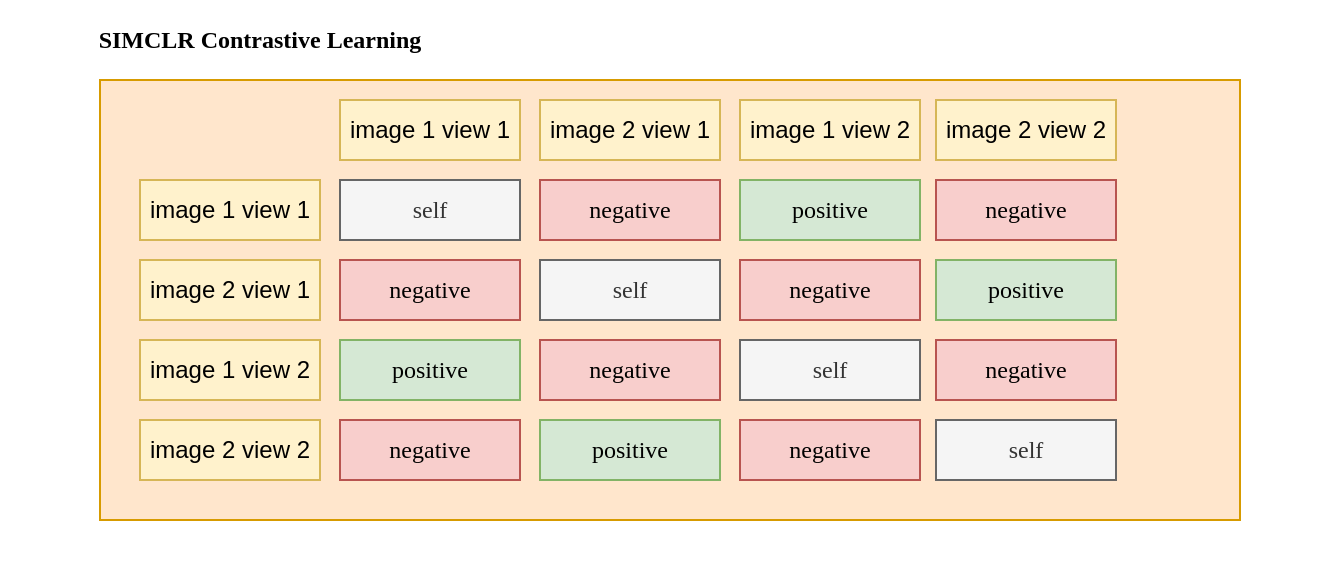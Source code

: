 <mxfile version="12.4.8" type="device"><diagram id="FhzHdBPky-cA_gSX1oRv" name="Page-1"><mxGraphModel dx="1092" dy="637" grid="1" gridSize="10" guides="1" tooltips="1" connect="1" arrows="1" fold="1" page="1" pageScale="1" pageWidth="850" pageHeight="1100" math="0" shadow="0"><root><mxCell id="0"/><mxCell id="1" parent="0"/><mxCell id="T_IgmnhfteFd_SgF41W9-24" value="" style="rounded=0;whiteSpace=wrap;html=1;strokeColor=none;" parent="1" vertex="1"><mxGeometry x="50" y="160" width="670" height="290" as="geometry"/></mxCell><mxCell id="T_IgmnhfteFd_SgF41W9-21" value="" style="rounded=0;whiteSpace=wrap;html=1;fillColor=#ffe6cc;strokeColor=#d79b00;" parent="1" vertex="1"><mxGeometry x="100" y="200" width="570" height="220" as="geometry"/></mxCell><mxCell id="G5uNG1ioObkY1G2_hWBr-1" value="image 1 view 1" style="text;html=1;strokeColor=#d6b656;fillColor=#fff2cc;align=center;verticalAlign=middle;whiteSpace=wrap;rounded=0;" vertex="1" parent="1"><mxGeometry x="120" y="250" width="90" height="30" as="geometry"/></mxCell><mxCell id="G5uNG1ioObkY1G2_hWBr-2" value="image 2 view 1" style="text;html=1;strokeColor=#d6b656;fillColor=#fff2cc;align=center;verticalAlign=middle;whiteSpace=wrap;rounded=0;" vertex="1" parent="1"><mxGeometry x="120" y="290" width="90" height="30" as="geometry"/></mxCell><mxCell id="G5uNG1ioObkY1G2_hWBr-3" value="image 1 view 2" style="text;html=1;strokeColor=#d6b656;fillColor=#fff2cc;align=center;verticalAlign=middle;whiteSpace=wrap;rounded=0;" vertex="1" parent="1"><mxGeometry x="120" y="330" width="90" height="30" as="geometry"/></mxCell><mxCell id="G5uNG1ioObkY1G2_hWBr-4" value="image 2 view 2" style="text;html=1;strokeColor=#d6b656;fillColor=#fff2cc;align=center;verticalAlign=middle;whiteSpace=wrap;rounded=0;" vertex="1" parent="1"><mxGeometry x="120" y="370" width="90" height="30" as="geometry"/></mxCell><mxCell id="G5uNG1ioObkY1G2_hWBr-5" value="image 1 view 1" style="text;html=1;strokeColor=#d6b656;fillColor=#fff2cc;align=center;verticalAlign=middle;whiteSpace=wrap;rounded=0;" vertex="1" parent="1"><mxGeometry x="220" y="210" width="90" height="30" as="geometry"/></mxCell><mxCell id="G5uNG1ioObkY1G2_hWBr-6" value="image 2 view 1" style="text;html=1;strokeColor=#d6b656;fillColor=#fff2cc;align=center;verticalAlign=middle;whiteSpace=wrap;rounded=0;" vertex="1" parent="1"><mxGeometry x="320" y="210" width="90" height="30" as="geometry"/></mxCell><mxCell id="G5uNG1ioObkY1G2_hWBr-7" value="image 1 view 2" style="text;html=1;strokeColor=#d6b656;fillColor=#fff2cc;align=center;verticalAlign=middle;whiteSpace=wrap;rounded=0;" vertex="1" parent="1"><mxGeometry x="420" y="210" width="90" height="30" as="geometry"/></mxCell><mxCell id="G5uNG1ioObkY1G2_hWBr-8" value="image 2 view 2" style="text;html=1;strokeColor=#d6b656;fillColor=#fff2cc;align=center;verticalAlign=middle;whiteSpace=wrap;rounded=0;" vertex="1" parent="1"><mxGeometry x="518" y="210" width="90" height="30" as="geometry"/></mxCell><mxCell id="G5uNG1ioObkY1G2_hWBr-9" value="&lt;font face=&quot;Verdana&quot;&gt;self&lt;/font&gt;" style="text;html=1;align=center;verticalAlign=middle;whiteSpace=wrap;rounded=0;fillColor=#f5f5f5;strokeColor=#666666;fontColor=#333333;" vertex="1" parent="1"><mxGeometry x="220" y="250" width="90" height="30" as="geometry"/></mxCell><mxCell id="G5uNG1ioObkY1G2_hWBr-10" value="&lt;font face=&quot;Verdana&quot;&gt;positive&lt;/font&gt;" style="text;html=1;strokeColor=#82b366;fillColor=#d5e8d4;align=center;verticalAlign=middle;whiteSpace=wrap;rounded=0;" vertex="1" parent="1"><mxGeometry x="420" y="250" width="90" height="30" as="geometry"/></mxCell><mxCell id="G5uNG1ioObkY1G2_hWBr-11" value="&lt;font face=&quot;Verdana&quot;&gt;negative&lt;/font&gt;" style="text;html=1;strokeColor=#b85450;fillColor=#f8cecc;align=center;verticalAlign=middle;whiteSpace=wrap;rounded=0;" vertex="1" parent="1"><mxGeometry x="320" y="250" width="90" height="30" as="geometry"/></mxCell><mxCell id="G5uNG1ioObkY1G2_hWBr-12" value="&lt;font face=&quot;Verdana&quot;&gt;positive&lt;/font&gt;" style="text;html=1;strokeColor=#82b366;fillColor=#d5e8d4;align=center;verticalAlign=middle;whiteSpace=wrap;rounded=0;" vertex="1" parent="1"><mxGeometry x="518" y="290" width="90" height="30" as="geometry"/></mxCell><mxCell id="G5uNG1ioObkY1G2_hWBr-13" value="&lt;font face=&quot;Verdana&quot;&gt;negative&lt;/font&gt;" style="text;html=1;strokeColor=#b85450;fillColor=#f8cecc;align=center;verticalAlign=middle;whiteSpace=wrap;rounded=0;" vertex="1" parent="1"><mxGeometry x="220" y="290" width="90" height="30" as="geometry"/></mxCell><mxCell id="G5uNG1ioObkY1G2_hWBr-14" value="&lt;font face=&quot;Verdana&quot;&gt;positive&lt;/font&gt;" style="text;html=1;strokeColor=#82b366;fillColor=#d5e8d4;align=center;verticalAlign=middle;whiteSpace=wrap;rounded=0;" vertex="1" parent="1"><mxGeometry x="320" y="370" width="90" height="30" as="geometry"/></mxCell><mxCell id="G5uNG1ioObkY1G2_hWBr-15" value="&lt;font face=&quot;Verdana&quot;&gt;positive&lt;/font&gt;" style="text;html=1;strokeColor=#82b366;fillColor=#d5e8d4;align=center;verticalAlign=middle;whiteSpace=wrap;rounded=0;" vertex="1" parent="1"><mxGeometry x="220" y="330" width="90" height="30" as="geometry"/></mxCell><mxCell id="G5uNG1ioObkY1G2_hWBr-16" value="&lt;font face=&quot;Verdana&quot;&gt;negative&lt;/font&gt;" style="text;html=1;strokeColor=#b85450;fillColor=#f8cecc;align=center;verticalAlign=middle;whiteSpace=wrap;rounded=0;" vertex="1" parent="1"><mxGeometry x="518" y="250" width="90" height="30" as="geometry"/></mxCell><mxCell id="G5uNG1ioObkY1G2_hWBr-17" value="&lt;font face=&quot;Verdana&quot;&gt;negative&lt;/font&gt;" style="text;html=1;strokeColor=#b85450;fillColor=#f8cecc;align=center;verticalAlign=middle;whiteSpace=wrap;rounded=0;" vertex="1" parent="1"><mxGeometry x="420" y="290" width="90" height="30" as="geometry"/></mxCell><mxCell id="G5uNG1ioObkY1G2_hWBr-18" value="&lt;font face=&quot;Verdana&quot;&gt;self&lt;/font&gt;" style="text;html=1;align=center;verticalAlign=middle;whiteSpace=wrap;rounded=0;fillColor=#f5f5f5;strokeColor=#666666;fontColor=#333333;" vertex="1" parent="1"><mxGeometry x="320" y="290" width="90" height="30" as="geometry"/></mxCell><mxCell id="G5uNG1ioObkY1G2_hWBr-19" value="&lt;font face=&quot;Verdana&quot;&gt;self&lt;/font&gt;" style="text;html=1;align=center;verticalAlign=middle;whiteSpace=wrap;rounded=0;fillColor=#f5f5f5;strokeColor=#666666;fontColor=#333333;" vertex="1" parent="1"><mxGeometry x="420" y="330" width="90" height="30" as="geometry"/></mxCell><mxCell id="G5uNG1ioObkY1G2_hWBr-20" value="&lt;font face=&quot;Verdana&quot;&gt;self&lt;/font&gt;" style="text;html=1;align=center;verticalAlign=middle;whiteSpace=wrap;rounded=0;fillColor=#f5f5f5;strokeColor=#666666;fontColor=#333333;" vertex="1" parent="1"><mxGeometry x="518" y="370" width="90" height="30" as="geometry"/></mxCell><mxCell id="G5uNG1ioObkY1G2_hWBr-22" value="&lt;font face=&quot;Verdana&quot;&gt;negative&lt;/font&gt;" style="text;html=1;strokeColor=#b85450;fillColor=#f8cecc;align=center;verticalAlign=middle;whiteSpace=wrap;rounded=0;" vertex="1" parent="1"><mxGeometry x="518" y="330" width="90" height="30" as="geometry"/></mxCell><mxCell id="G5uNG1ioObkY1G2_hWBr-23" value="&lt;font face=&quot;Verdana&quot;&gt;negative&lt;/font&gt;" style="text;html=1;strokeColor=#b85450;fillColor=#f8cecc;align=center;verticalAlign=middle;whiteSpace=wrap;rounded=0;" vertex="1" parent="1"><mxGeometry x="420" y="370" width="90" height="30" as="geometry"/></mxCell><mxCell id="G5uNG1ioObkY1G2_hWBr-24" value="&lt;font face=&quot;Verdana&quot;&gt;negative&lt;/font&gt;" style="text;html=1;strokeColor=#b85450;fillColor=#f8cecc;align=center;verticalAlign=middle;whiteSpace=wrap;rounded=0;" vertex="1" parent="1"><mxGeometry x="320" y="330" width="90" height="30" as="geometry"/></mxCell><mxCell id="G5uNG1ioObkY1G2_hWBr-26" value="&lt;font face=&quot;Verdana&quot;&gt;negative&lt;/font&gt;" style="text;html=1;strokeColor=#b85450;fillColor=#f8cecc;align=center;verticalAlign=middle;whiteSpace=wrap;rounded=0;" vertex="1" parent="1"><mxGeometry x="220" y="370" width="90" height="30" as="geometry"/></mxCell><mxCell id="G5uNG1ioObkY1G2_hWBr-27" value="&lt;b&gt;&lt;font face=&quot;Verdana&quot;&gt;SIMCLR Contrastive Learning&lt;/font&gt;&lt;/b&gt;" style="text;html=1;strokeColor=none;fillColor=none;align=center;verticalAlign=middle;whiteSpace=wrap;rounded=0;" vertex="1" parent="1"><mxGeometry x="80" y="170" width="200" height="20" as="geometry"/></mxCell></root></mxGraphModel></diagram></mxfile>